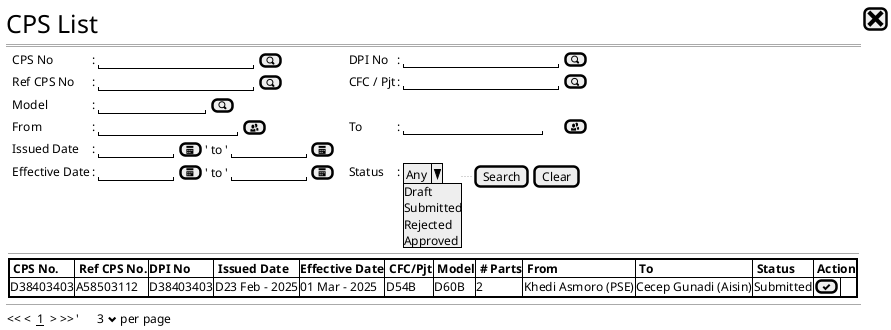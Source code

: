 @startsalt
{
  <size:25>CPS List |[<size:25><&x>]|*
  ==
  {
    .|CPS No            |: {|"                   "|[<&magnifying-glass>] |}.|.                 |DPI No          |: |"                   "|[<&magnifying-glass>]|*
    .|Ref CPS No        |: {|"                   "|[<&magnifying-glass>] |}.|.                 |CFC / Pjt       |: |"                   "|[<&magnifying-glass>]|*
    .|Model             |: {|"             "|[<&magnifying-glass>]|}*
    .|From              |: {|"                 "|[<&people>]           |}.|.|To                |: |"                 "|[<&people>]|*
    .|Issued Date       |: {|"         "|[<&calendar>]|' to '|"         "|[<&calendar>]|}|*
    .|Effective Date    |: {|"         "|[<&calendar>]|' to '|"         "|[<&calendar>]|}|.|.  |Status        |: {| ^Any^Draft^Submitted^Rejected^Approved^ |.|.|.|..||[Search]|  [Clear] }*
  }
  .
  .
  {   
    .
    {
      --
      {+
          {#
            |<b> CPS No. |<b> Ref CPS No. |<b>DPI No|<b> Issued Date  | <b>Effective Date |<b> CFC/Pjt   |<b> Model  |<b> # Parts        |<b> From               |<b> To                 |<b> Status       |<b> Action       |*|*
            |D38403403   |A58503112       |D38403403|D23 Feb - 2025   | 01 Mar - 2025     |D54B          | D60B      | 2                 | Khedi Asmoro (PSE)    |  Cecep Gunadi (Aisin) |                 |     Submitted   | [<&check>]|.|*
          }
      }
    }
  }
  --
  {
  << <  __1__  > >>  |'      3 <&chevron-bottom> per page |*
  }  
}
@endsalt
